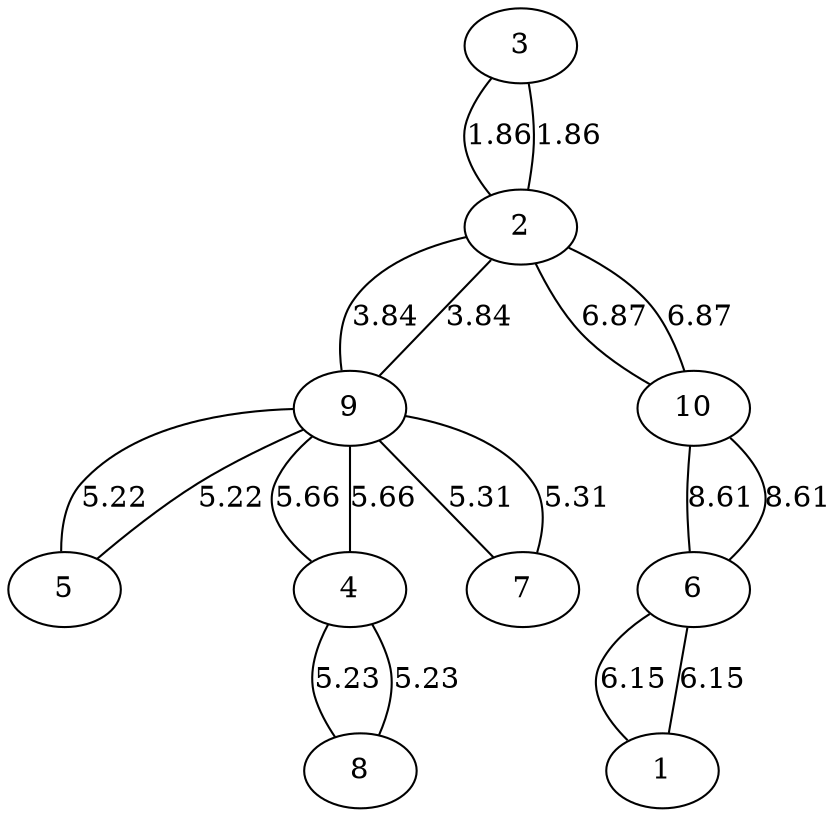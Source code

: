graph sample {
3 -- 2 [label=1.86];
2 -- 3 [label=1.86];
9 -- 2 [label=3.84];
2 -- 9 [label=3.84];
5 -- 9 [label=5.22];
9 -- 5 [label=5.22];
8 -- 4 [label=5.23];
4 -- 8 [label=5.23];
7 -- 9 [label=5.31];
9 -- 7 [label=5.31];
4 -- 9 [label=5.66];
9 -- 4 [label=5.66];
1 -- 6 [label=6.15];
6 -- 1 [label=6.15];
2 -- 10 [label=6.87];
10 -- 2 [label=6.87];
6 -- 10 [label=8.61];
10 -- 6 [label=8.61];
}